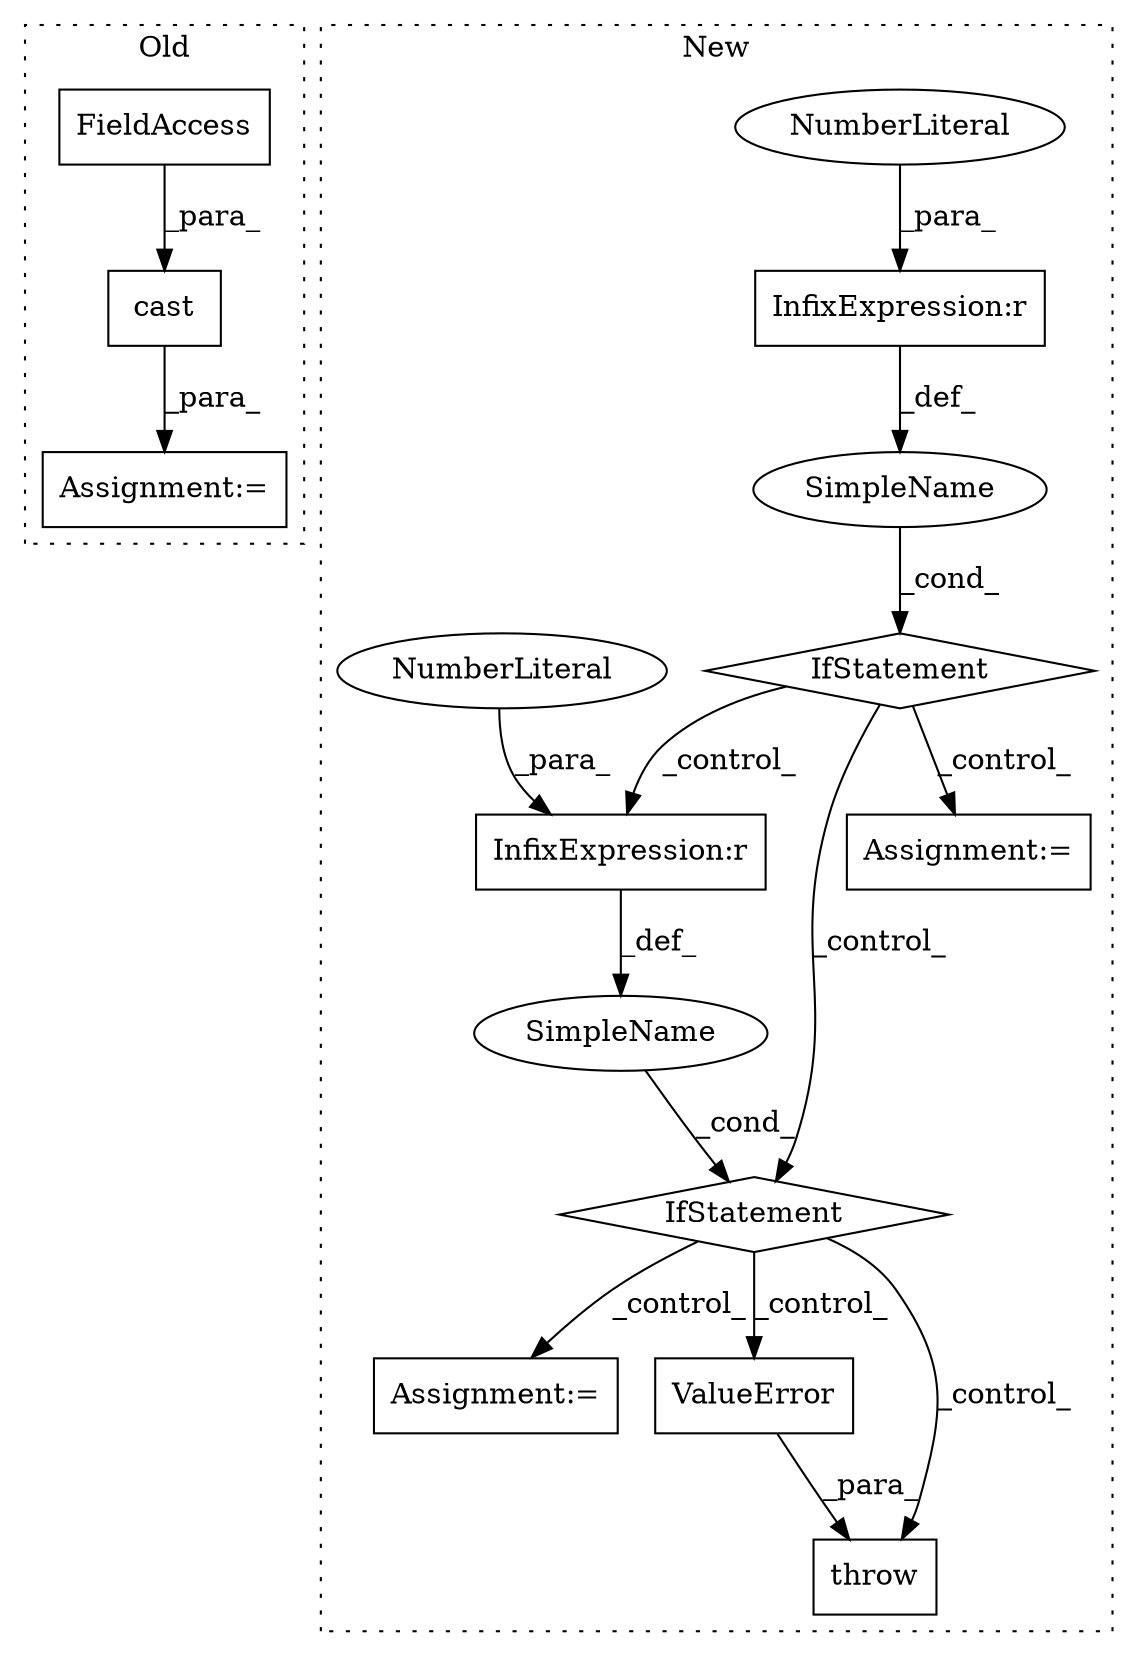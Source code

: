 digraph G {
subgraph cluster0 {
1 [label="cast" a="32" s="2660,2698" l="5,1" shape="box"];
3 [label="Assignment:=" a="7" s="2641" l="1" shape="box"];
6 [label="FieldAccess" a="22" s="2675" l="9" shape="box"];
label = "Old";
style="dotted";
}
subgraph cluster1 {
2 [label="IfStatement" a="25" s="2153,2177" l="4,2" shape="diamond"];
4 [label="Assignment:=" a="7" s="2408" l="1" shape="box"];
5 [label="SimpleName" a="42" s="" l="" shape="ellipse"];
7 [label="InfixExpression:r" a="27" s="2172" l="4" shape="box"];
8 [label="Assignment:=" a="7" s="2202" l="1" shape="box"];
9 [label="IfStatement" a="25" s="2301,2316" l="4,2" shape="diamond"];
10 [label="SimpleName" a="42" s="" l="" shape="ellipse"];
11 [label="ValueError" a="32" s="2452,2491" l="11,1" shape="box"];
12 [label="NumberLiteral" a="34" s="2176" l="1" shape="ellipse"];
13 [label="InfixExpression:r" a="27" s="2311" l="4" shape="box"];
14 [label="NumberLiteral" a="34" s="2315" l="1" shape="ellipse"];
15 [label="throw" a="53" s="2446" l="6" shape="box"];
label = "New";
style="dotted";
}
1 -> 3 [label="_para_"];
2 -> 13 [label="_control_"];
2 -> 8 [label="_control_"];
2 -> 9 [label="_control_"];
5 -> 2 [label="_cond_"];
6 -> 1 [label="_para_"];
7 -> 5 [label="_def_"];
9 -> 11 [label="_control_"];
9 -> 15 [label="_control_"];
9 -> 4 [label="_control_"];
10 -> 9 [label="_cond_"];
11 -> 15 [label="_para_"];
12 -> 7 [label="_para_"];
13 -> 10 [label="_def_"];
14 -> 13 [label="_para_"];
}